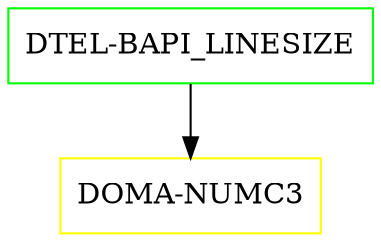 digraph G {
  "DTEL-BAPI_LINESIZE" [shape=box,color=green];
  "DOMA-NUMC3" [shape=box,color=yellow,URL="./DOMA_NUMC3.html"];
  "DTEL-BAPI_LINESIZE" -> "DOMA-NUMC3";
}
